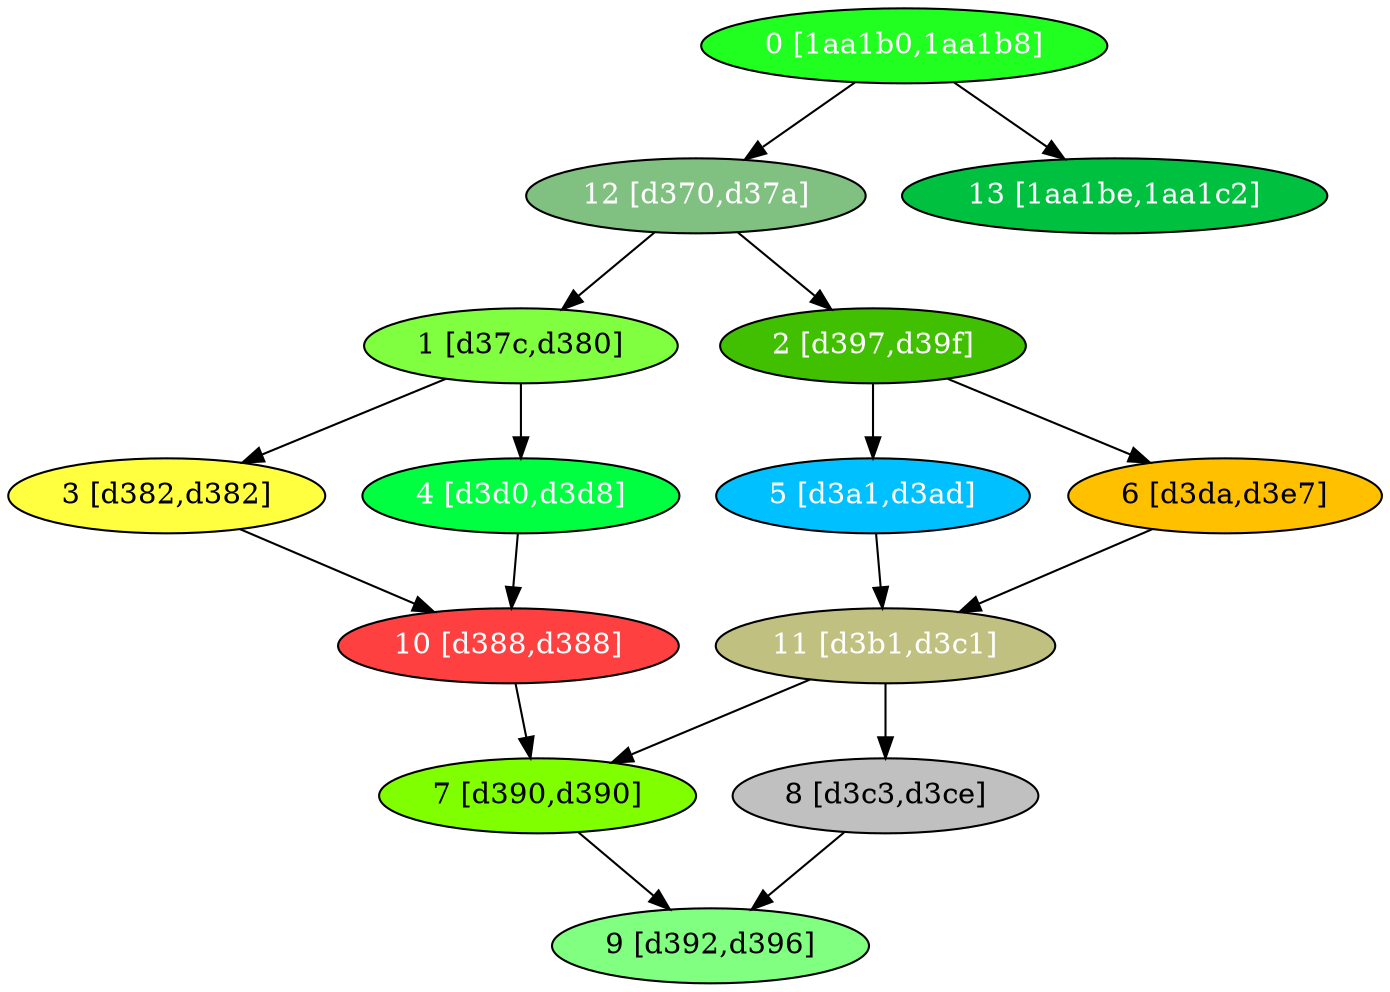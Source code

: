 diGraph libnss3{
	libnss3_0  [style=filled fillcolor="#20FF20" fontcolor="#ffffff" shape=oval label="0 [1aa1b0,1aa1b8]"]
	libnss3_1  [style=filled fillcolor="#80FF40" fontcolor="#000000" shape=oval label="1 [d37c,d380]"]
	libnss3_2  [style=filled fillcolor="#40C000" fontcolor="#ffffff" shape=oval label="2 [d397,d39f]"]
	libnss3_3  [style=filled fillcolor="#FFFF40" fontcolor="#000000" shape=oval label="3 [d382,d382]"]
	libnss3_4  [style=filled fillcolor="#00FF40" fontcolor="#ffffff" shape=oval label="4 [d3d0,d3d8]"]
	libnss3_5  [style=filled fillcolor="#00C0FF" fontcolor="#ffffff" shape=oval label="5 [d3a1,d3ad]"]
	libnss3_6  [style=filled fillcolor="#FFC000" fontcolor="#000000" shape=oval label="6 [d3da,d3e7]"]
	libnss3_7  [style=filled fillcolor="#80FF00" fontcolor="#000000" shape=oval label="7 [d390,d390]"]
	libnss3_8  [style=filled fillcolor="#C0C0C0" fontcolor="#000000" shape=oval label="8 [d3c3,d3ce]"]
	libnss3_9  [style=filled fillcolor="#80FF80" fontcolor="#000000" shape=oval label="9 [d392,d396]"]
	libnss3_a  [style=filled fillcolor="#FF4040" fontcolor="#ffffff" shape=oval label="10 [d388,d388]"]
	libnss3_b  [style=filled fillcolor="#C0C080" fontcolor="#ffffff" shape=oval label="11 [d3b1,d3c1]"]
	libnss3_c  [style=filled fillcolor="#80C080" fontcolor="#ffffff" shape=oval label="12 [d370,d37a]"]
	libnss3_d  [style=filled fillcolor="#00C040" fontcolor="#ffffff" shape=oval label="13 [1aa1be,1aa1c2]"]

	libnss3_0 -> libnss3_c
	libnss3_0 -> libnss3_d
	libnss3_1 -> libnss3_3
	libnss3_1 -> libnss3_4
	libnss3_2 -> libnss3_5
	libnss3_2 -> libnss3_6
	libnss3_3 -> libnss3_a
	libnss3_4 -> libnss3_a
	libnss3_5 -> libnss3_b
	libnss3_6 -> libnss3_b
	libnss3_7 -> libnss3_9
	libnss3_8 -> libnss3_9
	libnss3_a -> libnss3_7
	libnss3_b -> libnss3_7
	libnss3_b -> libnss3_8
	libnss3_c -> libnss3_1
	libnss3_c -> libnss3_2
}